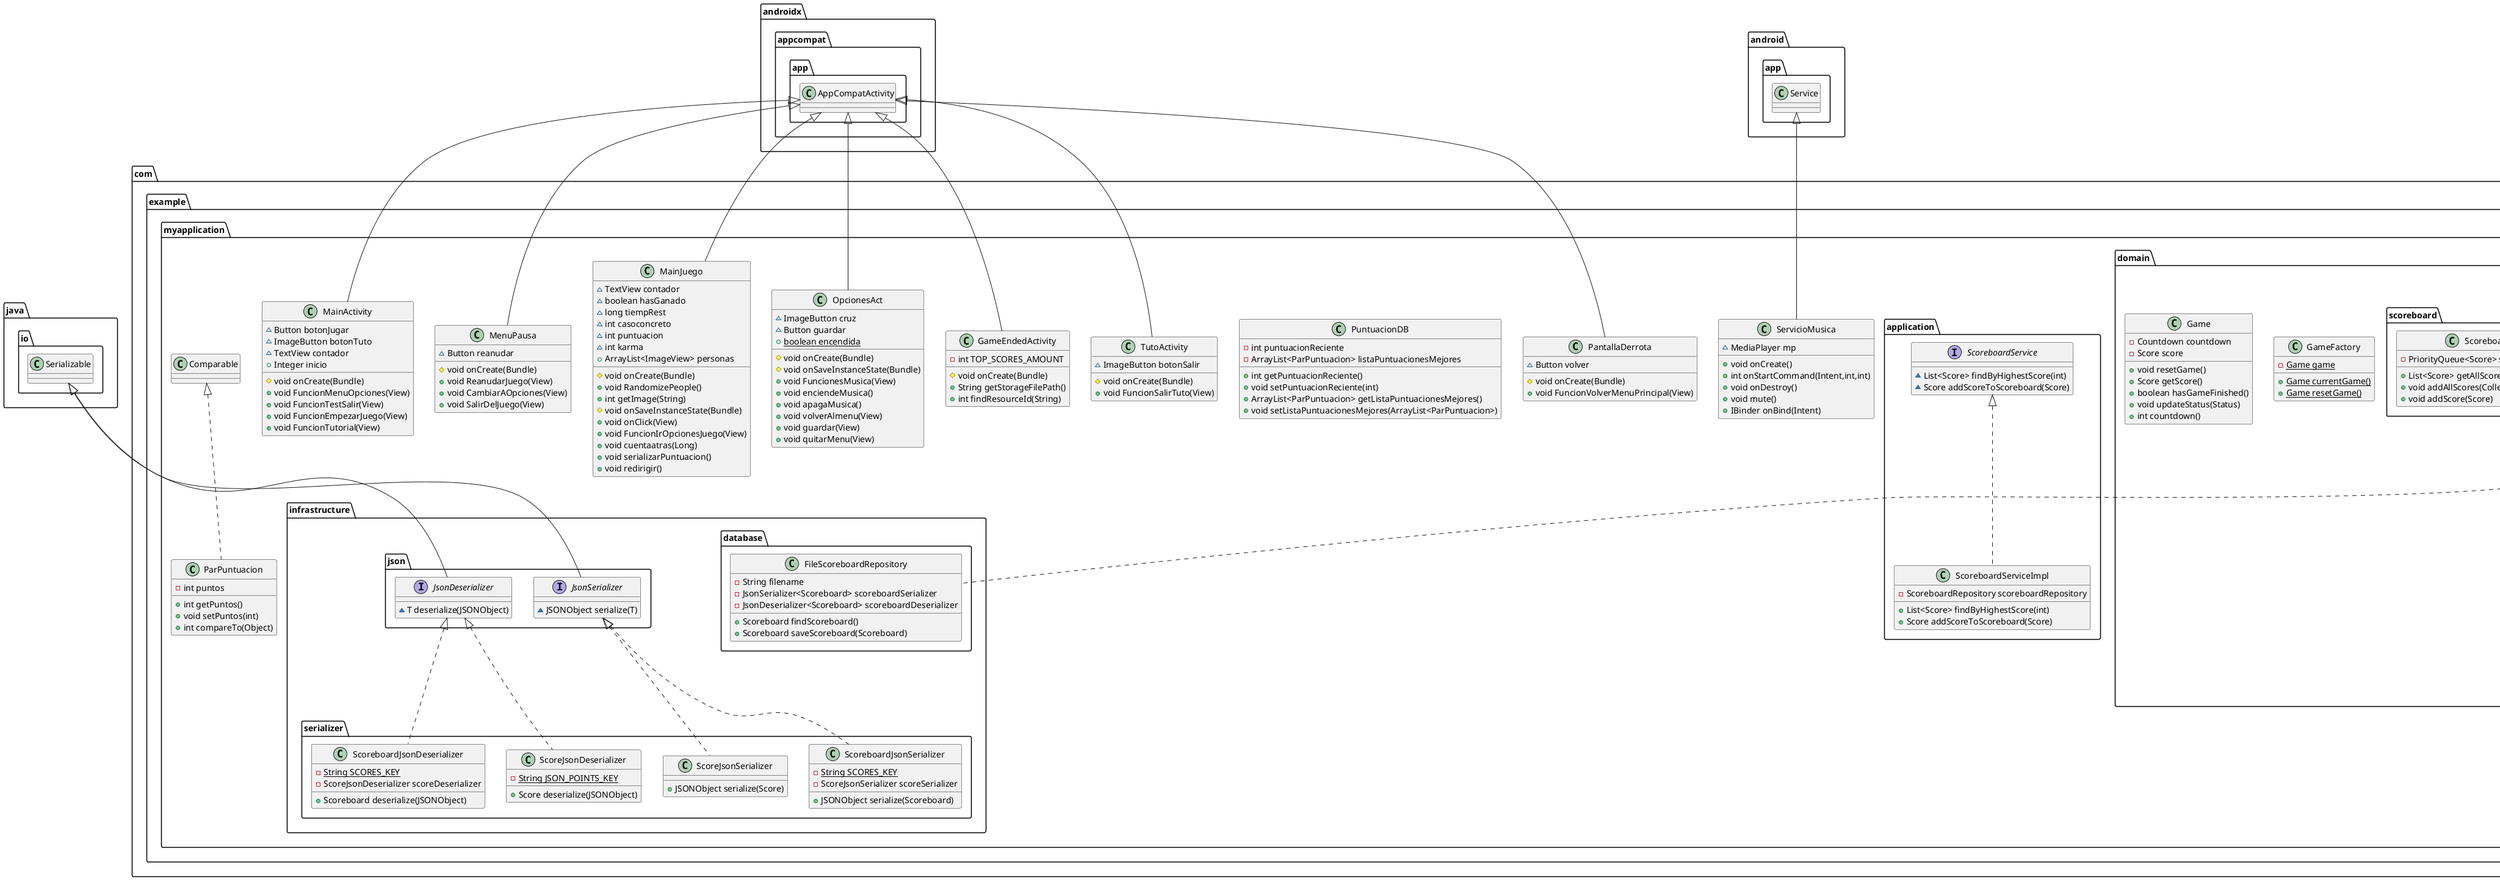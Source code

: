 @startuml
class com.example.myapplication.PantallaDerrota {
~ Button volver
# void onCreate(Bundle)
+ void FuncionVolverMenuPrincipal(View)
}
class com.example.myapplication.TutoActivity {
~ ImageButton botonSalir
# void onCreate(Bundle)
+ void FuncionSalirTuto(View)
}
class com.example.myapplication.infrastructure.serializer.ScoreJsonDeserializer {
- {static} String JSON_POINTS_KEY
+ Score deserialize(JSONObject)
}
class com.example.myapplication.domain.countdown.Countdown {
- {static} int DEFAULT_START_FROM
- int startFrom
- AtomicInteger counter
+ {static} Countdown newDefault()
+ {static} Countdown newStartingFrom(int)
+ boolean finishedCount()
+ int counterValue()
+ int decrementCounter()
+ void resetCounter()
}
class com.example.myapplication.ParPuntuacion {
- int puntos
+ int getPuntos()
+ void setPuntos(int)
+ int compareTo(Object)
}
class com.example.myapplication.PuntuacionDB {
- int puntuacionReciente
- ArrayList<ParPuntuacion> listaPuntuacionesMejores
+ int getPuntuacionReciente()
+ void setPuntuacionReciente(int)
+ ArrayList<ParPuntuacion> getListaPuntuacionesMejores()
+ void setListaPuntuacionesMejores(ArrayList<ParPuntuacion>)
}
class com.example.myapplication.infrastructure.database.FileScoreboardRepository {
- String filename
- JsonSerializer<Scoreboard> scoreboardSerializer
- JsonDeserializer<Scoreboard> scoreboardDeserializer
+ Scoreboard findScoreboard()
+ Scoreboard saveScoreboard(Scoreboard)
}
class com.example.myapplication.GameEndedActivity {
- int TOP_SCORES_AMOUNT
# void onCreate(Bundle)
+ String getStorageFilePath()
+ int findResourceId(String)
}
class com.example.myapplication.domain.score.points.KarmaBasedPointsStrategy {
+ int computeIncrement(Status,int)
}
class com.example.myapplication.domain.random.RandomUtils {
- {static} Random BASE_RANDOM
+ {static} int randomInRange(int,int)
}
class com.example.myapplication.domain.score.Score {
- {static} int STARTING_POINTS
- {static} int STARTING_KARMA
- AtomicInteger points
- AtomicBoolean isKarmaLocked
- AtomicInteger karma
+ int getPoints()
+ int getKarma()
+ void resetPoints()
+ void updateStatus(Status)
+ boolean setKarma(boolean)
+ int incrementKarma(int)
+ int compareTo(Score)
}
class com.example.myapplication.OpcionesAct {
~ ImageButton cruz
~ Button guardar
+ {static} boolean encendida
# void onCreate(Bundle)
# void onSaveInstanceState(Bundle)
+ void FuncionesMusica(View)
+ void enciendeMusica()
+ void apagaMusica()
+ void volverAlmenu(View)
+ void guardar(View)
+ void quitarMenu(View)
}
class com.example.myapplication.domain.GameFactory {
- {static} Game game
+ {static} Game currentGame()
+ {static} Game resetGame()
}
interface com.example.myapplication.application.ScoreboardService {
~ List<Score> findByHighestScore(int)
~ Score addScoreToScoreboard(Score)
}
class com.example.myapplication.MainJuego {
~ TextView contador
~ boolean hasGanado
~ long tiempRest
~ int casoconcreto
~ int puntuacion
~ int karma
+ ArrayList<ImageView> personas
# void onCreate(Bundle)
+ void RandomizePeople()
+ int getImage(String)
# void onSaveInstanceState(Bundle)
+ void onClick(View)
+ void FuncionIrOpcionesJuego(View)
+ void cuentaatras(Long)
+ void serializarPuntuacion()
+ void redirigir()
}
class com.example.myapplication.application.ScoreboardServiceImpl {
- ScoreboardRepository scoreboardRepository
+ List<Score> findByHighestScore(int)
+ Score addScoreToScoreboard(Score)
}
class com.example.myapplication.ServicioMusica {
~ MediaPlayer mp
+ void onCreate()
+ int onStartCommand(Intent,int,int)
+ void onDestroy()
+ void mute()
+ IBinder onBind(Intent)
}
class com.example.myapplication.infrastructure.serializer.ScoreboardJsonSerializer {
- {static} String SCORES_KEY
- ScoreJsonSerializer scoreSerializer
+ JSONObject serialize(Scoreboard)
}
interface com.example.myapplication.infrastructure.json.JsonSerializer {
~ JSONObject serialize(T)
}
class com.example.myapplication.infrastructure.serializer.ScoreJsonSerializer {
+ JSONObject serialize(Score)
}
interface com.example.myapplication.infrastructure.json.JsonDeserializer {
~ T deserialize(JSONObject)
}
class com.example.myapplication.infrastructure.serializer.ScoreboardJsonDeserializer {
- {static} String SCORES_KEY
- ScoreJsonDeserializer scoreDeserializer
+ Scoreboard deserialize(JSONObject)
}
class com.example.myapplication.domain.Game {
- Countdown countdown
- Score score
+ void resetGame()
+ Score getScore()
+ boolean hasGameFinished()
+ void updateStatus(Status)
+ int countdown()
}
interface com.example.myapplication.domain.scoreboard.ScoreboardRepository {
~ Scoreboard findScoreboard()
~ Scoreboard saveScoreboard(Scoreboard)
}
class com.example.myapplication.domain.score.points.SimplePointsStrategy {
+ int computeIncrement(Status,int)
}
class com.example.myapplication.MainActivity {
~ Button botonJugar
~ ImageButton botonTuto
~ TextView contador
+ Integer inicio
# void onCreate(Bundle)
+ void FuncionMenuOpciones(View)
+ void FuncionTestSalir(View)
+ void FuncionEmpezarJuego(View)
+ void FuncionTutorial(View)
}
interface com.example.myapplication.domain.score.points.PointsStrategy {
~ int computeIncrement(Status,int)
}
class com.example.myapplication.MenuPausa {
~ Button reanudar
# void onCreate(Bundle)
+ void ReanudarJuego(View)
+ void CambiarAOpciones(View)
+ void SalirDelJuego(View)
}
class com.example.myapplication.domain.scoreboard.Scoreboard {
- PriorityQueue<Score> scores
+ List<Score> getAllScores()
+ void addAllScores(Collection<Score>)
+ void addScore(Score)
}


androidx.appcompat.app.AppCompatActivity <|-- com.example.myapplication.PantallaDerrota
androidx.appcompat.app.AppCompatActivity <|-- com.example.myapplication.TutoActivity
com.example.myapplication.infrastructure.json.JsonDeserializer <|.. com.example.myapplication.infrastructure.serializer.ScoreJsonDeserializer
com.example.myapplication.Comparable <|.. com.example.myapplication.ParPuntuacion
com.example.myapplication.domain.scoreboard.ScoreboardRepository <|.. com.example.myapplication.infrastructure.database.FileScoreboardRepository
androidx.appcompat.app.AppCompatActivity <|-- com.example.myapplication.GameEndedActivity
com.example.myapplication.domain.score.points.PointsStrategy <|.. com.example.myapplication.domain.score.points.KarmaBasedPointsStrategy
com.example.myapplication.domain.score.Comparable <|.. com.example.myapplication.domain.score.Score
androidx.appcompat.app.AppCompatActivity <|-- com.example.myapplication.OpcionesAct
androidx.appcompat.app.AppCompatActivity <|-- com.example.myapplication.MainJuego
com.example.myapplication.application.ScoreboardService <|.. com.example.myapplication.application.ScoreboardServiceImpl
android.app.Service <|-- com.example.myapplication.ServicioMusica
com.example.myapplication.infrastructure.json.JsonSerializer <|.. com.example.myapplication.infrastructure.serializer.ScoreboardJsonSerializer
java.io.Serializable <|-- com.example.myapplication.infrastructure.json.JsonSerializer
com.example.myapplication.infrastructure.json.JsonSerializer <|.. com.example.myapplication.infrastructure.serializer.ScoreJsonSerializer
java.io.Serializable <|-- com.example.myapplication.infrastructure.json.JsonDeserializer
com.example.myapplication.infrastructure.json.JsonDeserializer <|.. com.example.myapplication.infrastructure.serializer.ScoreboardJsonDeserializer
com.example.myapplication.domain.score.points.PointsStrategy <|.. com.example.myapplication.domain.score.points.SimplePointsStrategy
androidx.appcompat.app.AppCompatActivity <|-- com.example.myapplication.MainActivity
androidx.appcompat.app.AppCompatActivity <|-- com.example.myapplication.MenuPausa
@enduml